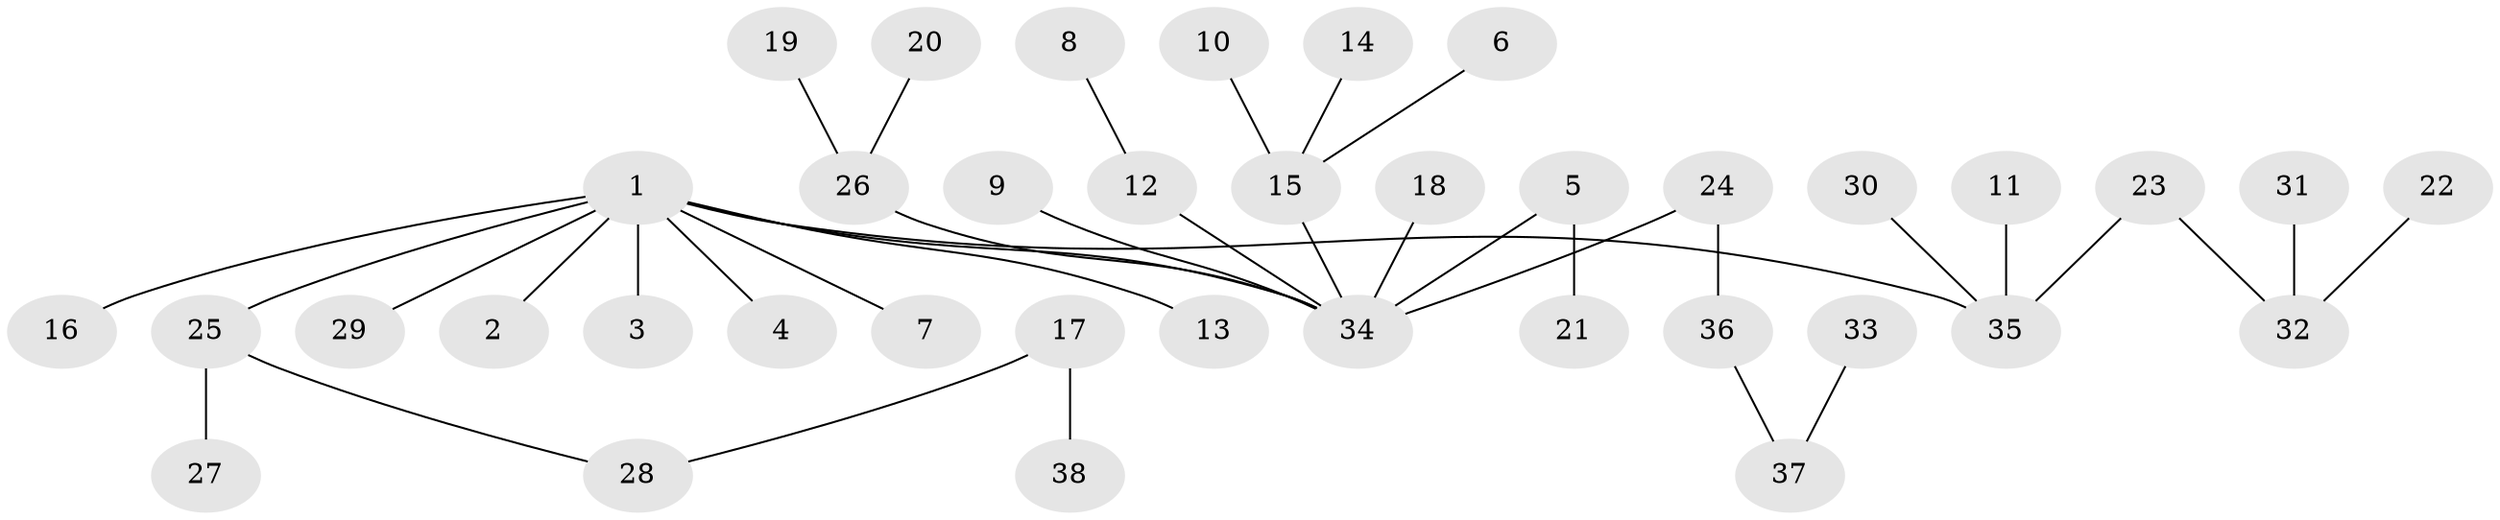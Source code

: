 // original degree distribution, {4: 0.10526315789473684, 7: 0.013157894736842105, 2: 0.21052631578947367, 1: 0.5263157894736842, 5: 0.039473684210526314, 3: 0.10526315789473684}
// Generated by graph-tools (version 1.1) at 2025/26/03/09/25 03:26:26]
// undirected, 38 vertices, 37 edges
graph export_dot {
graph [start="1"]
  node [color=gray90,style=filled];
  1;
  2;
  3;
  4;
  5;
  6;
  7;
  8;
  9;
  10;
  11;
  12;
  13;
  14;
  15;
  16;
  17;
  18;
  19;
  20;
  21;
  22;
  23;
  24;
  25;
  26;
  27;
  28;
  29;
  30;
  31;
  32;
  33;
  34;
  35;
  36;
  37;
  38;
  1 -- 2 [weight=1.0];
  1 -- 3 [weight=1.0];
  1 -- 4 [weight=1.0];
  1 -- 7 [weight=1.0];
  1 -- 13 [weight=1.0];
  1 -- 16 [weight=1.0];
  1 -- 25 [weight=1.0];
  1 -- 29 [weight=1.0];
  1 -- 34 [weight=1.0];
  1 -- 35 [weight=1.0];
  5 -- 21 [weight=1.0];
  5 -- 34 [weight=1.0];
  6 -- 15 [weight=1.0];
  8 -- 12 [weight=1.0];
  9 -- 34 [weight=1.0];
  10 -- 15 [weight=1.0];
  11 -- 35 [weight=1.0];
  12 -- 34 [weight=1.0];
  14 -- 15 [weight=1.0];
  15 -- 34 [weight=1.0];
  17 -- 28 [weight=1.0];
  17 -- 38 [weight=1.0];
  18 -- 34 [weight=1.0];
  19 -- 26 [weight=1.0];
  20 -- 26 [weight=1.0];
  22 -- 32 [weight=1.0];
  23 -- 32 [weight=1.0];
  23 -- 35 [weight=1.0];
  24 -- 34 [weight=1.0];
  24 -- 36 [weight=1.0];
  25 -- 27 [weight=1.0];
  25 -- 28 [weight=1.0];
  26 -- 34 [weight=1.0];
  30 -- 35 [weight=1.0];
  31 -- 32 [weight=1.0];
  33 -- 37 [weight=1.0];
  36 -- 37 [weight=1.0];
}
